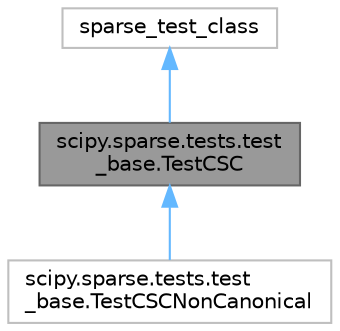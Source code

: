 digraph "scipy.sparse.tests.test_base.TestCSC"
{
 // LATEX_PDF_SIZE
  bgcolor="transparent";
  edge [fontname=Helvetica,fontsize=10,labelfontname=Helvetica,labelfontsize=10];
  node [fontname=Helvetica,fontsize=10,shape=box,height=0.2,width=0.4];
  Node1 [id="Node000001",label="scipy.sparse.tests.test\l_base.TestCSC",height=0.2,width=0.4,color="gray40", fillcolor="grey60", style="filled", fontcolor="black",tooltip=" "];
  Node2 -> Node1 [id="edge3_Node000001_Node000002",dir="back",color="steelblue1",style="solid",tooltip=" "];
  Node2 [id="Node000002",label="sparse_test_class",height=0.2,width=0.4,color="grey75", fillcolor="white", style="filled",URL="$de/d31/classsparse__test__class.html",tooltip=" "];
  Node1 -> Node3 [id="edge4_Node000001_Node000003",dir="back",color="steelblue1",style="solid",tooltip=" "];
  Node3 [id="Node000003",label="scipy.sparse.tests.test\l_base.TestCSCNonCanonical",height=0.2,width=0.4,color="grey75", fillcolor="white", style="filled",URL="$d7/dd7/classscipy_1_1sparse_1_1tests_1_1test__base_1_1TestCSCNonCanonical.html",tooltip=" "];
}

